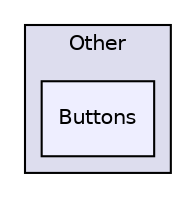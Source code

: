 digraph "Samples/Other/Buttons" {
  compound=true
  node [ fontsize="10", fontname="Helvetica"];
  edge [ labelfontsize="10", labelfontname="Helvetica"];
  subgraph clusterdir_dce8745f504bfee879cc2042fbd4ebc0 {
    graph [ bgcolor="#ddddee", pencolor="black", label="Other" fontname="Helvetica", fontsize="10", URL="dir_dce8745f504bfee879cc2042fbd4ebc0.html"]
  dir_43a9a38d2f1dfe086cb3ece5ee068af7 [shape=box, label="Buttons", style="filled", fillcolor="#eeeeff", pencolor="black", URL="dir_43a9a38d2f1dfe086cb3ece5ee068af7.html"];
  }
}
